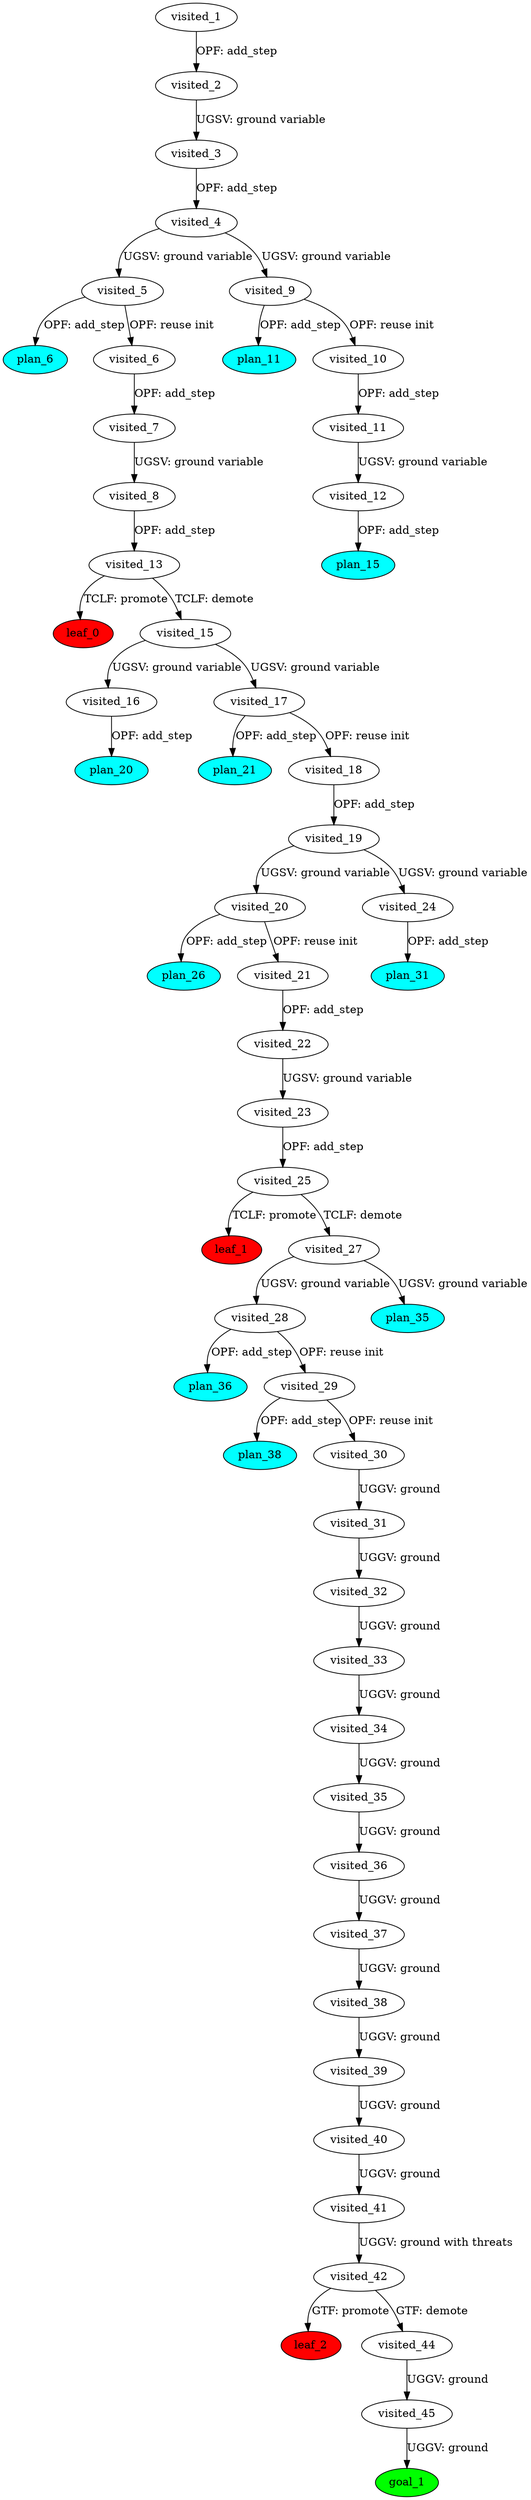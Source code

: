 digraph {
	"1048536d-6a51-f16e-99e7-6178b997dd6e" [label=plan_0 fillcolor=cyan style=filled]
	"1048536d-6a51-f16e-99e7-6178b997dd6e" [label=visited_1 fillcolor=white style=filled]
	"c1c48687-99a5-bc95-1628-5c3e77adbf7b" [label=plan_1 fillcolor=cyan style=filled]
	"1048536d-6a51-f16e-99e7-6178b997dd6e" -> "c1c48687-99a5-bc95-1628-5c3e77adbf7b" [label="OPF: add_step"]
	"c1c48687-99a5-bc95-1628-5c3e77adbf7b" [label=visited_2 fillcolor=white style=filled]
	"942a631e-a149-4cf9-d2d5-71b6ff8aa617" [label=plan_2 fillcolor=cyan style=filled]
	"c1c48687-99a5-bc95-1628-5c3e77adbf7b" -> "942a631e-a149-4cf9-d2d5-71b6ff8aa617" [label="UGSV: ground variable"]
	"942a631e-a149-4cf9-d2d5-71b6ff8aa617" [label=visited_3 fillcolor=white style=filled]
	"bdbbf06b-97db-9824-ca9b-9cf1a8bf9d90" [label=plan_3 fillcolor=cyan style=filled]
	"942a631e-a149-4cf9-d2d5-71b6ff8aa617" -> "bdbbf06b-97db-9824-ca9b-9cf1a8bf9d90" [label="OPF: add_step"]
	"bdbbf06b-97db-9824-ca9b-9cf1a8bf9d90" [label=visited_4 fillcolor=white style=filled]
	"5e5a1632-075e-8c72-6f1b-dc9c368e5e87" [label=plan_4 fillcolor=cyan style=filled]
	"bdbbf06b-97db-9824-ca9b-9cf1a8bf9d90" -> "5e5a1632-075e-8c72-6f1b-dc9c368e5e87" [label="UGSV: ground variable"]
	"3bf031bd-116d-cef3-71ce-303d15c36ee3" [label=plan_5 fillcolor=cyan style=filled]
	"bdbbf06b-97db-9824-ca9b-9cf1a8bf9d90" -> "3bf031bd-116d-cef3-71ce-303d15c36ee3" [label="UGSV: ground variable"]
	"5e5a1632-075e-8c72-6f1b-dc9c368e5e87" [label=visited_5 fillcolor=white style=filled]
	"46d61ff3-489e-7d7f-637e-0e20da6c1e1f" [label=plan_6 fillcolor=cyan style=filled]
	"5e5a1632-075e-8c72-6f1b-dc9c368e5e87" -> "46d61ff3-489e-7d7f-637e-0e20da6c1e1f" [label="OPF: add_step"]
	"2f8fea92-989a-041f-fc06-be276a5d2486" [label=plan_7 fillcolor=cyan style=filled]
	"5e5a1632-075e-8c72-6f1b-dc9c368e5e87" -> "2f8fea92-989a-041f-fc06-be276a5d2486" [label="OPF: reuse init"]
	"2f8fea92-989a-041f-fc06-be276a5d2486" [label=visited_6 fillcolor=white style=filled]
	"11440251-3f12-7601-cc45-747be95be246" [label=plan_8 fillcolor=cyan style=filled]
	"2f8fea92-989a-041f-fc06-be276a5d2486" -> "11440251-3f12-7601-cc45-747be95be246" [label="OPF: add_step"]
	"11440251-3f12-7601-cc45-747be95be246" [label=visited_7 fillcolor=white style=filled]
	"5411a7fd-adf8-f240-1170-ec286e760670" [label=plan_9 fillcolor=cyan style=filled]
	"11440251-3f12-7601-cc45-747be95be246" -> "5411a7fd-adf8-f240-1170-ec286e760670" [label="UGSV: ground variable"]
	"5411a7fd-adf8-f240-1170-ec286e760670" [label=visited_8 fillcolor=white style=filled]
	"7ab6e721-8352-7b8f-4eb7-0e625c7142af" [label=plan_10 fillcolor=cyan style=filled]
	"5411a7fd-adf8-f240-1170-ec286e760670" -> "7ab6e721-8352-7b8f-4eb7-0e625c7142af" [label="OPF: add_step"]
	"3bf031bd-116d-cef3-71ce-303d15c36ee3" [label=visited_9 fillcolor=white style=filled]
	"eee3f595-b042-8e11-4ba6-6d13c5f385a2" [label=plan_11 fillcolor=cyan style=filled]
	"3bf031bd-116d-cef3-71ce-303d15c36ee3" -> "eee3f595-b042-8e11-4ba6-6d13c5f385a2" [label="OPF: add_step"]
	"6f23bac1-dc2f-2abd-fab8-848437a01013" [label=plan_12 fillcolor=cyan style=filled]
	"3bf031bd-116d-cef3-71ce-303d15c36ee3" -> "6f23bac1-dc2f-2abd-fab8-848437a01013" [label="OPF: reuse init"]
	"6f23bac1-dc2f-2abd-fab8-848437a01013" [label=visited_10 fillcolor=white style=filled]
	"b8bd5bb5-153f-6c4a-6455-4ae0ec4da412" [label=plan_13 fillcolor=cyan style=filled]
	"6f23bac1-dc2f-2abd-fab8-848437a01013" -> "b8bd5bb5-153f-6c4a-6455-4ae0ec4da412" [label="OPF: add_step"]
	"b8bd5bb5-153f-6c4a-6455-4ae0ec4da412" [label=visited_11 fillcolor=white style=filled]
	"9dbde09a-ebbc-3f0f-f26f-16968d1ee9d7" [label=plan_14 fillcolor=cyan style=filled]
	"b8bd5bb5-153f-6c4a-6455-4ae0ec4da412" -> "9dbde09a-ebbc-3f0f-f26f-16968d1ee9d7" [label="UGSV: ground variable"]
	"9dbde09a-ebbc-3f0f-f26f-16968d1ee9d7" [label=visited_12 fillcolor=white style=filled]
	"46334c62-bcb2-3231-3d62-d67659b7c8ef" [label=plan_15 fillcolor=cyan style=filled]
	"9dbde09a-ebbc-3f0f-f26f-16968d1ee9d7" -> "46334c62-bcb2-3231-3d62-d67659b7c8ef" [label="OPF: add_step"]
	"7ab6e721-8352-7b8f-4eb7-0e625c7142af" [label=visited_13 fillcolor=white style=filled]
	"24b4da50-aa8f-5ad0-1212-209b3a0d08af" [label=plan_16 fillcolor=cyan style=filled]
	"7ab6e721-8352-7b8f-4eb7-0e625c7142af" -> "24b4da50-aa8f-5ad0-1212-209b3a0d08af" [label="TCLF: promote"]
	"48ac3588-34dd-1438-927f-589de02fbcf0" [label=plan_17 fillcolor=cyan style=filled]
	"7ab6e721-8352-7b8f-4eb7-0e625c7142af" -> "48ac3588-34dd-1438-927f-589de02fbcf0" [label="TCLF: demote"]
	"24b4da50-aa8f-5ad0-1212-209b3a0d08af" [label=visited_14 fillcolor=white style=filled]
	"24b4da50-aa8f-5ad0-1212-209b3a0d08af" [label=leaf_0 fillcolor=red style=filled]
	"48ac3588-34dd-1438-927f-589de02fbcf0" [label=visited_15 fillcolor=white style=filled]
	"2a3ef493-7480-0e04-40d5-3b6d0aff4ec8" [label=plan_18 fillcolor=cyan style=filled]
	"48ac3588-34dd-1438-927f-589de02fbcf0" -> "2a3ef493-7480-0e04-40d5-3b6d0aff4ec8" [label="UGSV: ground variable"]
	"40a44040-7814-864c-1293-054f17dae241" [label=plan_19 fillcolor=cyan style=filled]
	"48ac3588-34dd-1438-927f-589de02fbcf0" -> "40a44040-7814-864c-1293-054f17dae241" [label="UGSV: ground variable"]
	"2a3ef493-7480-0e04-40d5-3b6d0aff4ec8" [label=visited_16 fillcolor=white style=filled]
	"a7c17332-fbaa-431a-a230-bc5e5ef628e3" [label=plan_20 fillcolor=cyan style=filled]
	"2a3ef493-7480-0e04-40d5-3b6d0aff4ec8" -> "a7c17332-fbaa-431a-a230-bc5e5ef628e3" [label="OPF: add_step"]
	"40a44040-7814-864c-1293-054f17dae241" [label=visited_17 fillcolor=white style=filled]
	"6986ff97-6f77-477f-9987-809c3ff3e033" [label=plan_21 fillcolor=cyan style=filled]
	"40a44040-7814-864c-1293-054f17dae241" -> "6986ff97-6f77-477f-9987-809c3ff3e033" [label="OPF: add_step"]
	"b60afdb9-0f2e-0f33-1668-a17ef58f4f83" [label=plan_22 fillcolor=cyan style=filled]
	"40a44040-7814-864c-1293-054f17dae241" -> "b60afdb9-0f2e-0f33-1668-a17ef58f4f83" [label="OPF: reuse init"]
	"b60afdb9-0f2e-0f33-1668-a17ef58f4f83" [label=visited_18 fillcolor=white style=filled]
	"1481c309-b844-0569-a5d1-8b9b8f2cb9da" [label=plan_23 fillcolor=cyan style=filled]
	"b60afdb9-0f2e-0f33-1668-a17ef58f4f83" -> "1481c309-b844-0569-a5d1-8b9b8f2cb9da" [label="OPF: add_step"]
	"1481c309-b844-0569-a5d1-8b9b8f2cb9da" [label=visited_19 fillcolor=white style=filled]
	"4475a734-93d8-5f38-0255-6a2bf242c30d" [label=plan_24 fillcolor=cyan style=filled]
	"1481c309-b844-0569-a5d1-8b9b8f2cb9da" -> "4475a734-93d8-5f38-0255-6a2bf242c30d" [label="UGSV: ground variable"]
	"62535fc2-84ea-2e48-5647-ace017b582b7" [label=plan_25 fillcolor=cyan style=filled]
	"1481c309-b844-0569-a5d1-8b9b8f2cb9da" -> "62535fc2-84ea-2e48-5647-ace017b582b7" [label="UGSV: ground variable"]
	"4475a734-93d8-5f38-0255-6a2bf242c30d" [label=visited_20 fillcolor=white style=filled]
	"93c6a4b4-1acc-d2be-392a-53a0fdf71d0d" [label=plan_26 fillcolor=cyan style=filled]
	"4475a734-93d8-5f38-0255-6a2bf242c30d" -> "93c6a4b4-1acc-d2be-392a-53a0fdf71d0d" [label="OPF: add_step"]
	"bd332331-1e5a-49ba-f1e7-e085b28bc259" [label=plan_27 fillcolor=cyan style=filled]
	"4475a734-93d8-5f38-0255-6a2bf242c30d" -> "bd332331-1e5a-49ba-f1e7-e085b28bc259" [label="OPF: reuse init"]
	"bd332331-1e5a-49ba-f1e7-e085b28bc259" [label=visited_21 fillcolor=white style=filled]
	"d7123faa-2927-d611-08e6-e8634ce6f512" [label=plan_28 fillcolor=cyan style=filled]
	"bd332331-1e5a-49ba-f1e7-e085b28bc259" -> "d7123faa-2927-d611-08e6-e8634ce6f512" [label="OPF: add_step"]
	"d7123faa-2927-d611-08e6-e8634ce6f512" [label=visited_22 fillcolor=white style=filled]
	"b66dd1d7-bf08-e61b-b624-03cbfe428ae7" [label=plan_29 fillcolor=cyan style=filled]
	"d7123faa-2927-d611-08e6-e8634ce6f512" -> "b66dd1d7-bf08-e61b-b624-03cbfe428ae7" [label="UGSV: ground variable"]
	"b66dd1d7-bf08-e61b-b624-03cbfe428ae7" [label=visited_23 fillcolor=white style=filled]
	"e1d1fb23-be97-8902-14bf-c59c6279e216" [label=plan_30 fillcolor=cyan style=filled]
	"b66dd1d7-bf08-e61b-b624-03cbfe428ae7" -> "e1d1fb23-be97-8902-14bf-c59c6279e216" [label="OPF: add_step"]
	"62535fc2-84ea-2e48-5647-ace017b582b7" [label=visited_24 fillcolor=white style=filled]
	"546a6f3b-9259-68c4-be48-4d1feb1cd409" [label=plan_31 fillcolor=cyan style=filled]
	"62535fc2-84ea-2e48-5647-ace017b582b7" -> "546a6f3b-9259-68c4-be48-4d1feb1cd409" [label="OPF: add_step"]
	"e1d1fb23-be97-8902-14bf-c59c6279e216" [label=visited_25 fillcolor=white style=filled]
	"4ee4d9c1-bcaf-31cc-b9ac-c90c4bada289" [label=plan_32 fillcolor=cyan style=filled]
	"e1d1fb23-be97-8902-14bf-c59c6279e216" -> "4ee4d9c1-bcaf-31cc-b9ac-c90c4bada289" [label="TCLF: promote"]
	"460afd17-b0fb-7a32-1869-6afc0bc77167" [label=plan_33 fillcolor=cyan style=filled]
	"e1d1fb23-be97-8902-14bf-c59c6279e216" -> "460afd17-b0fb-7a32-1869-6afc0bc77167" [label="TCLF: demote"]
	"4ee4d9c1-bcaf-31cc-b9ac-c90c4bada289" [label=visited_26 fillcolor=white style=filled]
	"4ee4d9c1-bcaf-31cc-b9ac-c90c4bada289" [label=leaf_1 fillcolor=red style=filled]
	"460afd17-b0fb-7a32-1869-6afc0bc77167" [label=visited_27 fillcolor=white style=filled]
	"6c45b646-66b3-dd61-30ac-2c55b5a5e698" [label=plan_34 fillcolor=cyan style=filled]
	"460afd17-b0fb-7a32-1869-6afc0bc77167" -> "6c45b646-66b3-dd61-30ac-2c55b5a5e698" [label="UGSV: ground variable"]
	"415b159a-cf6e-7bc9-40f9-02e2aa638c31" [label=plan_35 fillcolor=cyan style=filled]
	"460afd17-b0fb-7a32-1869-6afc0bc77167" -> "415b159a-cf6e-7bc9-40f9-02e2aa638c31" [label="UGSV: ground variable"]
	"6c45b646-66b3-dd61-30ac-2c55b5a5e698" [label=visited_28 fillcolor=white style=filled]
	"91d478a3-6dec-73e7-e8c6-043ebb114cd7" [label=plan_36 fillcolor=cyan style=filled]
	"6c45b646-66b3-dd61-30ac-2c55b5a5e698" -> "91d478a3-6dec-73e7-e8c6-043ebb114cd7" [label="OPF: add_step"]
	"3a36a118-6703-34c3-d4a5-ed81aba9c295" [label=plan_37 fillcolor=cyan style=filled]
	"6c45b646-66b3-dd61-30ac-2c55b5a5e698" -> "3a36a118-6703-34c3-d4a5-ed81aba9c295" [label="OPF: reuse init"]
	"3a36a118-6703-34c3-d4a5-ed81aba9c295" [label=visited_29 fillcolor=white style=filled]
	"916475d8-24ae-a775-4dc3-629917c220bd" [label=plan_38 fillcolor=cyan style=filled]
	"3a36a118-6703-34c3-d4a5-ed81aba9c295" -> "916475d8-24ae-a775-4dc3-629917c220bd" [label="OPF: add_step"]
	"7ecee868-5b77-a0a6-48a2-154c98604595" [label=plan_39 fillcolor=cyan style=filled]
	"3a36a118-6703-34c3-d4a5-ed81aba9c295" -> "7ecee868-5b77-a0a6-48a2-154c98604595" [label="OPF: reuse init"]
	"7ecee868-5b77-a0a6-48a2-154c98604595" [label=visited_30 fillcolor=white style=filled]
	"9ef693cb-966b-1d66-20a2-287af0a8510f" [label=plan_40 fillcolor=cyan style=filled]
	"7ecee868-5b77-a0a6-48a2-154c98604595" -> "9ef693cb-966b-1d66-20a2-287af0a8510f" [label="UGGV: ground"]
	"9ef693cb-966b-1d66-20a2-287af0a8510f" [label=visited_31 fillcolor=white style=filled]
	"2b2fb0fa-7141-c882-c32f-d015832b8a6e" [label=plan_41 fillcolor=cyan style=filled]
	"9ef693cb-966b-1d66-20a2-287af0a8510f" -> "2b2fb0fa-7141-c882-c32f-d015832b8a6e" [label="UGGV: ground"]
	"2b2fb0fa-7141-c882-c32f-d015832b8a6e" [label=visited_32 fillcolor=white style=filled]
	"04436133-67af-b0aa-c44a-16c3bf068a87" [label=plan_42 fillcolor=cyan style=filled]
	"2b2fb0fa-7141-c882-c32f-d015832b8a6e" -> "04436133-67af-b0aa-c44a-16c3bf068a87" [label="UGGV: ground"]
	"04436133-67af-b0aa-c44a-16c3bf068a87" [label=visited_33 fillcolor=white style=filled]
	"7e1bce66-8491-badb-1bb3-ab787d2510c3" [label=plan_43 fillcolor=cyan style=filled]
	"04436133-67af-b0aa-c44a-16c3bf068a87" -> "7e1bce66-8491-badb-1bb3-ab787d2510c3" [label="UGGV: ground"]
	"7e1bce66-8491-badb-1bb3-ab787d2510c3" [label=visited_34 fillcolor=white style=filled]
	"cec8f29d-055c-f393-bf87-c6edd1acf021" [label=plan_44 fillcolor=cyan style=filled]
	"7e1bce66-8491-badb-1bb3-ab787d2510c3" -> "cec8f29d-055c-f393-bf87-c6edd1acf021" [label="UGGV: ground"]
	"cec8f29d-055c-f393-bf87-c6edd1acf021" [label=visited_35 fillcolor=white style=filled]
	"db988cc0-714c-fd4c-ce41-3aab989ccb89" [label=plan_45 fillcolor=cyan style=filled]
	"cec8f29d-055c-f393-bf87-c6edd1acf021" -> "db988cc0-714c-fd4c-ce41-3aab989ccb89" [label="UGGV: ground"]
	"db988cc0-714c-fd4c-ce41-3aab989ccb89" [label=visited_36 fillcolor=white style=filled]
	"8d4d3edd-c6d2-8716-22a6-d26a57fa701d" [label=plan_46 fillcolor=cyan style=filled]
	"db988cc0-714c-fd4c-ce41-3aab989ccb89" -> "8d4d3edd-c6d2-8716-22a6-d26a57fa701d" [label="UGGV: ground"]
	"8d4d3edd-c6d2-8716-22a6-d26a57fa701d" [label=visited_37 fillcolor=white style=filled]
	"b15e3a19-109c-485c-530c-c7c8ee0e81cd" [label=plan_47 fillcolor=cyan style=filled]
	"8d4d3edd-c6d2-8716-22a6-d26a57fa701d" -> "b15e3a19-109c-485c-530c-c7c8ee0e81cd" [label="UGGV: ground"]
	"b15e3a19-109c-485c-530c-c7c8ee0e81cd" [label=visited_38 fillcolor=white style=filled]
	"20f8bffa-f565-d97a-3259-8cfec050dd9c" [label=plan_48 fillcolor=cyan style=filled]
	"b15e3a19-109c-485c-530c-c7c8ee0e81cd" -> "20f8bffa-f565-d97a-3259-8cfec050dd9c" [label="UGGV: ground"]
	"20f8bffa-f565-d97a-3259-8cfec050dd9c" [label=visited_39 fillcolor=white style=filled]
	"04799f66-9c61-7e7b-fdd4-4ea8fb2d3107" [label=plan_49 fillcolor=cyan style=filled]
	"20f8bffa-f565-d97a-3259-8cfec050dd9c" -> "04799f66-9c61-7e7b-fdd4-4ea8fb2d3107" [label="UGGV: ground"]
	"04799f66-9c61-7e7b-fdd4-4ea8fb2d3107" [label=visited_40 fillcolor=white style=filled]
	"bc9842c5-b76b-189f-fc3d-81ea9022c5b1" [label=plan_50 fillcolor=cyan style=filled]
	"04799f66-9c61-7e7b-fdd4-4ea8fb2d3107" -> "bc9842c5-b76b-189f-fc3d-81ea9022c5b1" [label="UGGV: ground"]
	"bc9842c5-b76b-189f-fc3d-81ea9022c5b1" [label=visited_41 fillcolor=white style=filled]
	"a3a743c2-bf96-3726-70f9-34be3d0e9eb7" [label=plan_51 fillcolor=cyan style=filled]
	"bc9842c5-b76b-189f-fc3d-81ea9022c5b1" -> "a3a743c2-bf96-3726-70f9-34be3d0e9eb7" [label="UGGV: ground with threats"]
	"a3a743c2-bf96-3726-70f9-34be3d0e9eb7" [label=visited_42 fillcolor=white style=filled]
	"47af34a5-8b5f-fdd2-8d43-24113639ee70" [label=plan_52 fillcolor=cyan style=filled]
	"a3a743c2-bf96-3726-70f9-34be3d0e9eb7" -> "47af34a5-8b5f-fdd2-8d43-24113639ee70" [label="GTF: promote"]
	"ec372754-5180-b302-f455-6fcb9a9ff77e" [label=plan_53 fillcolor=cyan style=filled]
	"a3a743c2-bf96-3726-70f9-34be3d0e9eb7" -> "ec372754-5180-b302-f455-6fcb9a9ff77e" [label="GTF: demote"]
	"47af34a5-8b5f-fdd2-8d43-24113639ee70" [label=visited_43 fillcolor=white style=filled]
	"47af34a5-8b5f-fdd2-8d43-24113639ee70" [label=leaf_2 fillcolor=red style=filled]
	"ec372754-5180-b302-f455-6fcb9a9ff77e" [label=visited_44 fillcolor=white style=filled]
	"cef5a9c5-aede-c7fc-30a4-6ce0842e73e1" [label=plan_54 fillcolor=cyan style=filled]
	"ec372754-5180-b302-f455-6fcb9a9ff77e" -> "cef5a9c5-aede-c7fc-30a4-6ce0842e73e1" [label="UGGV: ground"]
	"cef5a9c5-aede-c7fc-30a4-6ce0842e73e1" [label=visited_45 fillcolor=white style=filled]
	"3d3fa494-41dc-34a3-cd9c-ca68fcea17b1" [label=plan_55 fillcolor=cyan style=filled]
	"cef5a9c5-aede-c7fc-30a4-6ce0842e73e1" -> "3d3fa494-41dc-34a3-cd9c-ca68fcea17b1" [label="UGGV: ground"]
	"3d3fa494-41dc-34a3-cd9c-ca68fcea17b1" [label=visited_46 fillcolor=white style=filled]
	"3d3fa494-41dc-34a3-cd9c-ca68fcea17b1" [label=goal_1 fillcolor=green style=filled]
}
